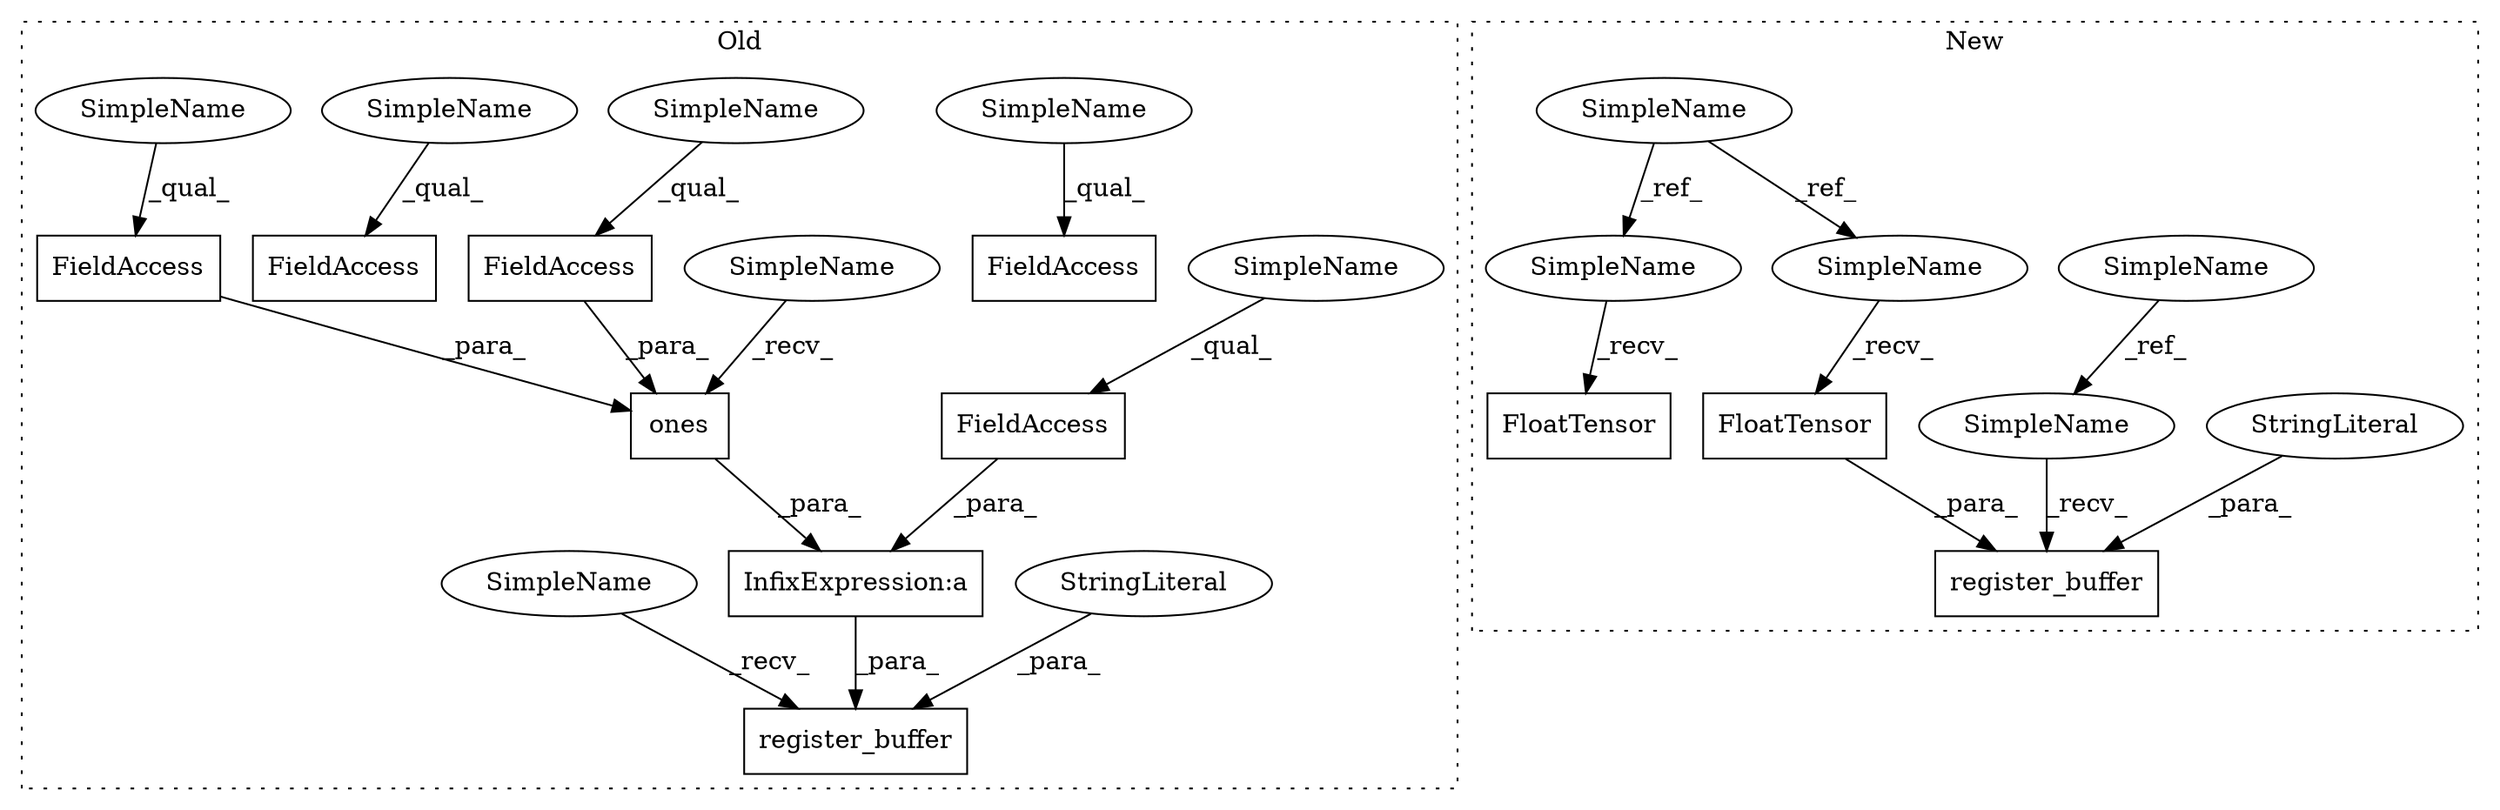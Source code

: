 digraph G {
subgraph cluster0 {
1 [label="ones" a="32" s="6083,6114" l="5,1" shape="box"];
5 [label="InfixExpression:a" a="27" s="6074" l="3" shape="box"];
6 [label="register_buffer" a="32" s="6045,6115" l="16,1" shape="box"];
8 [label="FieldAccess" a="22" s="6186" l="10" shape="box"];
9 [label="FieldAccess" a="22" s="6065" l="9" shape="box"];
10 [label="FieldAccess" a="22" s="6022" l="10" shape="box"];
11 [label="FieldAccess" a="22" s="6088" l="15" shape="box"];
12 [label="FieldAccess" a="22" s="6104" l="10" shape="box"];
15 [label="StringLiteral" a="45" s="6061" l="3" shape="ellipse"];
19 [label="SimpleName" a="42" s="6077" l="5" shape="ellipse"];
20 [label="SimpleName" a="42" s="6022" l="4" shape="ellipse"];
21 [label="SimpleName" a="42" s="6065" l="4" shape="ellipse"];
22 [label="SimpleName" a="42" s="6104" l="4" shape="ellipse"];
23 [label="SimpleName" a="42" s="6186" l="4" shape="ellipse"];
24 [label="SimpleName" a="42" s="6088" l="4" shape="ellipse"];
25 [label="SimpleName" a="42" s="6040" l="4" shape="ellipse"];
label = "Old";
style="dotted";
}
subgraph cluster1 {
2 [label="FloatTensor" a="32" s="8297" l="13" shape="box"];
3 [label="register_buffer" a="32" s="8260,8310" l="16,1" shape="box"];
4 [label="StringLiteral" a="45" s="8276" l="14" shape="ellipse"];
7 [label="SimpleName" a="42" s="7430" l="4" shape="ellipse"];
13 [label="SimpleName" a="42" s="7643" l="5" shape="ellipse"];
14 [label="FloatTensor" a="32" s="8184" l="13" shape="box"];
16 [label="SimpleName" a="42" s="8255" l="4" shape="ellipse"];
17 [label="SimpleName" a="42" s="8178" l="5" shape="ellipse"];
18 [label="SimpleName" a="42" s="8291" l="5" shape="ellipse"];
label = "New";
style="dotted";
}
1 -> 5 [label="_para_"];
2 -> 3 [label="_para_"];
4 -> 3 [label="_para_"];
5 -> 6 [label="_para_"];
7 -> 16 [label="_ref_"];
9 -> 5 [label="_para_"];
11 -> 1 [label="_para_"];
12 -> 1 [label="_para_"];
13 -> 18 [label="_ref_"];
13 -> 17 [label="_ref_"];
15 -> 6 [label="_para_"];
16 -> 3 [label="_recv_"];
17 -> 14 [label="_recv_"];
18 -> 2 [label="_recv_"];
19 -> 1 [label="_recv_"];
20 -> 10 [label="_qual_"];
21 -> 9 [label="_qual_"];
22 -> 12 [label="_qual_"];
23 -> 8 [label="_qual_"];
24 -> 11 [label="_qual_"];
25 -> 6 [label="_recv_"];
}